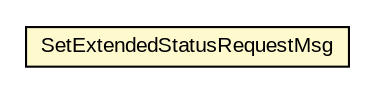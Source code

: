 #!/usr/local/bin/dot
#
# Class diagram 
# Generated by UMLGraph version R5_6-24-gf6e263 (http://www.umlgraph.org/)
#

digraph G {
	edge [fontname="arial",fontsize=10,labelfontname="arial",labelfontsize=10];
	node [fontname="arial",fontsize=10,shape=plaintext];
	nodesep=0.25;
	ranksep=0.5;
	// org.miloss.fgsms.services.interfaces.status.SetExtendedStatusRequestMsg
	c356958 [label=<<table title="org.miloss.fgsms.services.interfaces.status.SetExtendedStatusRequestMsg" border="0" cellborder="1" cellspacing="0" cellpadding="2" port="p" bgcolor="lemonChiffon" href="./SetExtendedStatusRequestMsg.html">
		<tr><td><table border="0" cellspacing="0" cellpadding="1">
<tr><td align="center" balign="center"> SetExtendedStatusRequestMsg </td></tr>
		</table></td></tr>
		</table>>, URL="./SetExtendedStatusRequestMsg.html", fontname="arial", fontcolor="black", fontsize=10.0];
}

